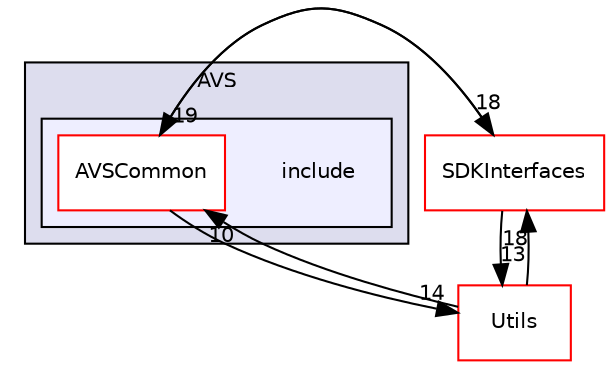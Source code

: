 digraph "/workplace/avs-device-sdk/AVSCommon/AVS/include" {
  compound=true
  node [ fontsize="10", fontname="Helvetica"];
  edge [ labelfontsize="10", labelfontname="Helvetica"];
  subgraph clusterdir_80711c2a226d5fced33fce22558d3784 {
    graph [ bgcolor="#ddddee", pencolor="black", label="AVS" fontname="Helvetica", fontsize="10", URL="dir_80711c2a226d5fced33fce22558d3784.html"]
  subgraph clusterdir_a8d3deb3c1282038af9ce4454694c1e1 {
    graph [ bgcolor="#eeeeff", pencolor="black", label="" URL="dir_a8d3deb3c1282038af9ce4454694c1e1.html"];
    dir_a8d3deb3c1282038af9ce4454694c1e1 [shape=plaintext label="include"];
    dir_4c314a0d19d1aa5c860795d42a926e2c [shape=box label="AVSCommon" color="red" fillcolor="white" style="filled" URL="dir_4c314a0d19d1aa5c860795d42a926e2c.html"];
  }
  }
  dir_97afc8111b754cf401b73024f872f45d [shape=box label="SDKInterfaces" fillcolor="white" style="filled" color="red" URL="dir_97afc8111b754cf401b73024f872f45d.html"];
  dir_49dd3d9ac5586189aa170bac46425b9c [shape=box label="Utils" fillcolor="white" style="filled" color="red" URL="dir_49dd3d9ac5586189aa170bac46425b9c.html"];
  dir_4c314a0d19d1aa5c860795d42a926e2c->dir_97afc8111b754cf401b73024f872f45d [headlabel="18", labeldistance=1.5 headhref="dir_000045_000016.html"];
  dir_4c314a0d19d1aa5c860795d42a926e2c->dir_49dd3d9ac5586189aa170bac46425b9c [headlabel="14", labeldistance=1.5 headhref="dir_000045_000061.html"];
  dir_97afc8111b754cf401b73024f872f45d->dir_4c314a0d19d1aa5c860795d42a926e2c [headlabel="19", labeldistance=1.5 headhref="dir_000016_000045.html"];
  dir_97afc8111b754cf401b73024f872f45d->dir_49dd3d9ac5586189aa170bac46425b9c [headlabel="13", labeldistance=1.5 headhref="dir_000016_000061.html"];
  dir_49dd3d9ac5586189aa170bac46425b9c->dir_4c314a0d19d1aa5c860795d42a926e2c [headlabel="10", labeldistance=1.5 headhref="dir_000061_000045.html"];
  dir_49dd3d9ac5586189aa170bac46425b9c->dir_97afc8111b754cf401b73024f872f45d [headlabel="18", labeldistance=1.5 headhref="dir_000061_000016.html"];
}
